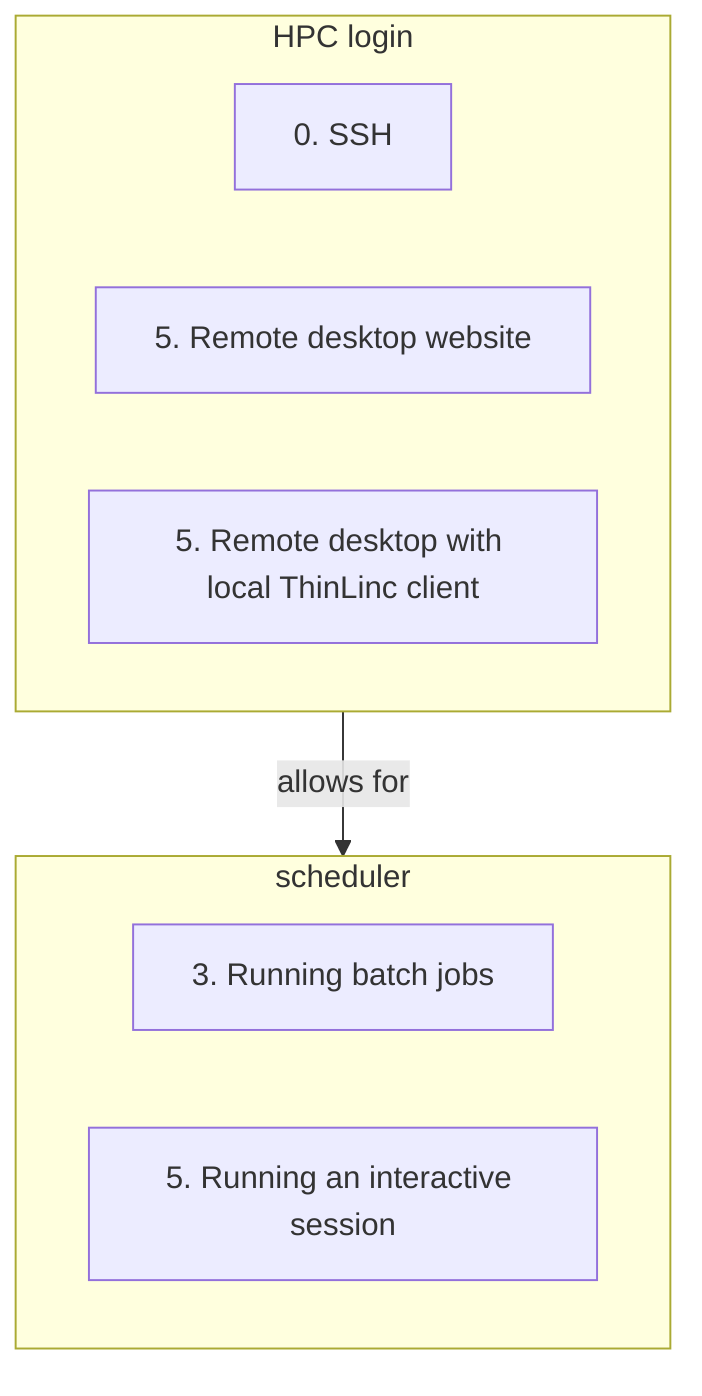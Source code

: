 flowchart TD

    subgraph login[HPC login]
      ssh[0. SSH]
      remote_desktop_website[5. Remote desktop website]
      remote_desktop_local_thinlinc_client[5. Remote desktop with local ThinLinc client]
    end
    subgraph scheduler[scheduler]
      running_batch_jobs[3. Running batch jobs]
      running_interactive_session[5. Running an interactive session]
    end
  
    login --> |allows for| scheduler
